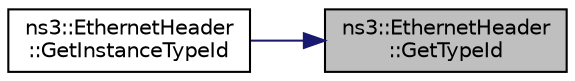 digraph "ns3::EthernetHeader::GetTypeId"
{
 // LATEX_PDF_SIZE
  edge [fontname="Helvetica",fontsize="10",labelfontname="Helvetica",labelfontsize="10"];
  node [fontname="Helvetica",fontsize="10",shape=record];
  rankdir="RL";
  Node1 [label="ns3::EthernetHeader\l::GetTypeId",height=0.2,width=0.4,color="black", fillcolor="grey75", style="filled", fontcolor="black",tooltip="Get the type ID."];
  Node1 -> Node2 [dir="back",color="midnightblue",fontsize="10",style="solid",fontname="Helvetica"];
  Node2 [label="ns3::EthernetHeader\l::GetInstanceTypeId",height=0.2,width=0.4,color="black", fillcolor="white", style="filled",URL="$classns3_1_1_ethernet_header.html#ac6fc9f72198f4b0802e5cc49ae8ae88d",tooltip="Get the most derived TypeId for this Object."];
}
